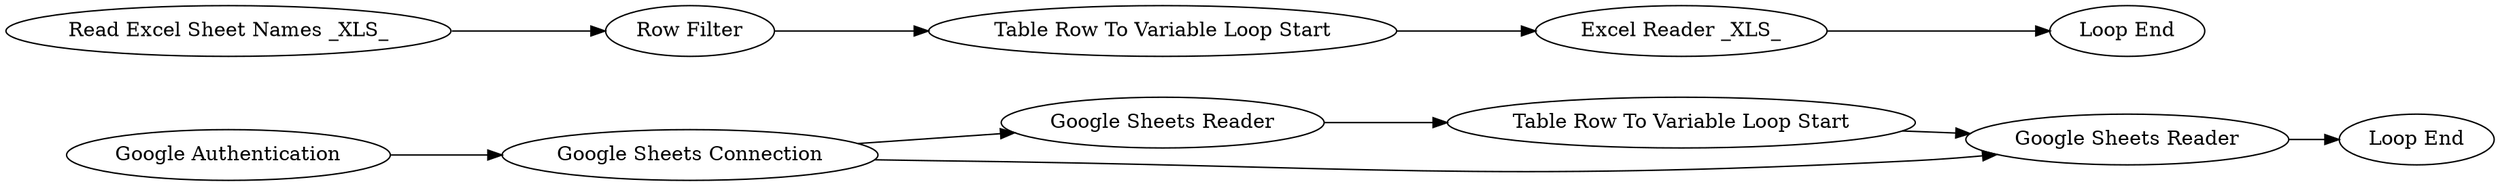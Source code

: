 digraph {
	163 -> 2394
	2393 -> 2392
	162 -> 161
	2389 -> 2390
	2391 -> 2393
	161 -> 163
	2378 -> 2395
	2394 -> 2378
	2390 -> 2391
	161 -> 2378
	2389 [label="Read Excel Sheet Names _XLS_"]
	2392 [label="Loop End"]
	2390 [label="Row Filter"]
	2391 [label="Table Row To Variable Loop Start"]
	161 [label="Google Sheets Connection"]
	2394 [label="Table Row To Variable Loop Start"]
	2393 [label="Excel Reader _XLS_"]
	162 [label="Google Authentication"]
	2378 [label="Google Sheets Reader"]
	2395 [label="Loop End"]
	163 [label="Google Sheets Reader"]
	rankdir=LR
}
